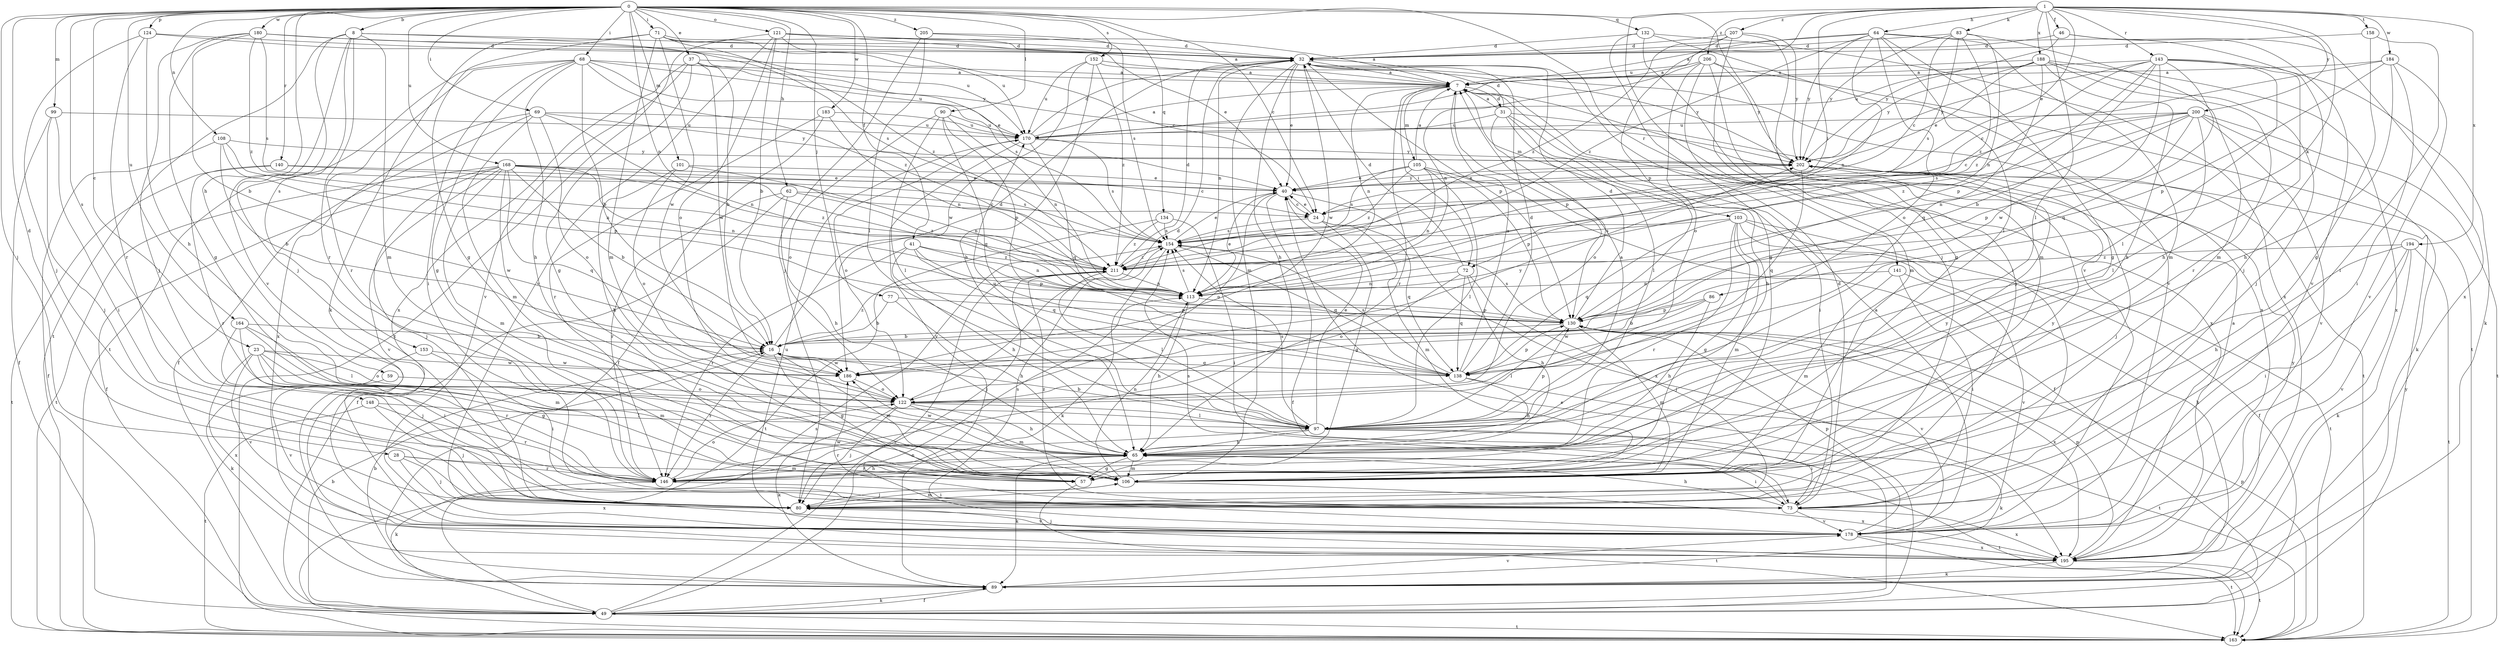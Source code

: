 strict digraph  {
0;
1;
7;
8;
16;
23;
24;
28;
31;
32;
37;
40;
41;
46;
49;
57;
59;
62;
64;
65;
68;
69;
71;
72;
73;
77;
80;
83;
86;
89;
90;
97;
99;
101;
103;
105;
106;
108;
113;
121;
122;
124;
130;
132;
134;
138;
140;
141;
143;
146;
148;
152;
153;
154;
158;
163;
164;
168;
170;
178;
180;
183;
184;
186;
188;
194;
195;
200;
202;
205;
206;
207;
211;
0 -> 8  [label=b];
0 -> 23  [label=c];
0 -> 24  [label=c];
0 -> 28  [label=d];
0 -> 37  [label=e];
0 -> 41  [label=f];
0 -> 59  [label=h];
0 -> 62  [label=h];
0 -> 68  [label=i];
0 -> 69  [label=i];
0 -> 71  [label=i];
0 -> 77  [label=j];
0 -> 80  [label=j];
0 -> 90  [label=l];
0 -> 99  [label=m];
0 -> 101  [label=m];
0 -> 108  [label=n];
0 -> 113  [label=n];
0 -> 121  [label=o];
0 -> 124  [label=p];
0 -> 132  [label=q];
0 -> 134  [label=q];
0 -> 140  [label=r];
0 -> 141  [label=r];
0 -> 148  [label=s];
0 -> 152  [label=s];
0 -> 164  [label=u];
0 -> 168  [label=u];
0 -> 178  [label=v];
0 -> 180  [label=w];
0 -> 183  [label=w];
0 -> 205  [label=z];
1 -> 40  [label=e];
1 -> 46  [label=f];
1 -> 64  [label=h];
1 -> 72  [label=i];
1 -> 80  [label=j];
1 -> 83  [label=k];
1 -> 86  [label=k];
1 -> 97  [label=l];
1 -> 143  [label=r];
1 -> 158  [label=t];
1 -> 170  [label=u];
1 -> 184  [label=w];
1 -> 188  [label=x];
1 -> 194  [label=x];
1 -> 200  [label=y];
1 -> 206  [label=z];
1 -> 207  [label=z];
7 -> 31  [label=d];
7 -> 72  [label=i];
7 -> 103  [label=m];
7 -> 105  [label=m];
7 -> 113  [label=n];
7 -> 130  [label=p];
7 -> 146  [label=r];
7 -> 195  [label=x];
8 -> 32  [label=d];
8 -> 80  [label=j];
8 -> 106  [label=m];
8 -> 146  [label=r];
8 -> 153  [label=s];
8 -> 154  [label=s];
8 -> 163  [label=t];
8 -> 178  [label=v];
16 -> 32  [label=d];
16 -> 57  [label=g];
16 -> 106  [label=m];
16 -> 138  [label=q];
16 -> 146  [label=r];
16 -> 186  [label=w];
16 -> 211  [label=z];
23 -> 57  [label=g];
23 -> 106  [label=m];
23 -> 122  [label=o];
23 -> 146  [label=r];
23 -> 178  [label=v];
23 -> 186  [label=w];
23 -> 195  [label=x];
24 -> 40  [label=e];
24 -> 57  [label=g];
24 -> 106  [label=m];
24 -> 138  [label=q];
24 -> 154  [label=s];
28 -> 80  [label=j];
28 -> 106  [label=m];
28 -> 146  [label=r];
28 -> 195  [label=x];
31 -> 7  [label=a];
31 -> 32  [label=d];
31 -> 65  [label=h];
31 -> 73  [label=i];
31 -> 97  [label=l];
31 -> 122  [label=o];
31 -> 163  [label=t];
31 -> 170  [label=u];
32 -> 7  [label=a];
32 -> 40  [label=e];
32 -> 65  [label=h];
32 -> 106  [label=m];
32 -> 113  [label=n];
32 -> 130  [label=p];
32 -> 186  [label=w];
32 -> 195  [label=x];
37 -> 7  [label=a];
37 -> 16  [label=b];
37 -> 40  [label=e];
37 -> 57  [label=g];
37 -> 178  [label=v];
37 -> 186  [label=w];
37 -> 195  [label=x];
40 -> 24  [label=c];
40 -> 49  [label=f];
40 -> 122  [label=o];
40 -> 195  [label=x];
40 -> 202  [label=y];
41 -> 65  [label=h];
41 -> 113  [label=n];
41 -> 130  [label=p];
41 -> 138  [label=q];
41 -> 146  [label=r];
41 -> 211  [label=z];
46 -> 32  [label=d];
46 -> 178  [label=v];
46 -> 195  [label=x];
46 -> 202  [label=y];
49 -> 16  [label=b];
49 -> 40  [label=e];
49 -> 89  [label=k];
49 -> 113  [label=n];
49 -> 154  [label=s];
49 -> 163  [label=t];
49 -> 202  [label=y];
49 -> 211  [label=z];
57 -> 163  [label=t];
59 -> 122  [label=o];
59 -> 178  [label=v];
62 -> 24  [label=c];
62 -> 49  [label=f];
62 -> 65  [label=h];
62 -> 146  [label=r];
62 -> 211  [label=z];
64 -> 7  [label=a];
64 -> 32  [label=d];
64 -> 57  [label=g];
64 -> 80  [label=j];
64 -> 97  [label=l];
64 -> 106  [label=m];
64 -> 113  [label=n];
64 -> 122  [label=o];
64 -> 202  [label=y];
64 -> 211  [label=z];
65 -> 57  [label=g];
65 -> 73  [label=i];
65 -> 89  [label=k];
65 -> 106  [label=m];
65 -> 146  [label=r];
65 -> 163  [label=t];
65 -> 186  [label=w];
68 -> 7  [label=a];
68 -> 16  [label=b];
68 -> 57  [label=g];
68 -> 65  [label=h];
68 -> 73  [label=i];
68 -> 146  [label=r];
68 -> 154  [label=s];
68 -> 163  [label=t];
68 -> 170  [label=u];
68 -> 211  [label=z];
69 -> 49  [label=f];
69 -> 106  [label=m];
69 -> 113  [label=n];
69 -> 122  [label=o];
69 -> 170  [label=u];
69 -> 195  [label=x];
69 -> 202  [label=y];
71 -> 7  [label=a];
71 -> 32  [label=d];
71 -> 57  [label=g];
71 -> 89  [label=k];
71 -> 106  [label=m];
71 -> 170  [label=u];
71 -> 186  [label=w];
71 -> 211  [label=z];
72 -> 32  [label=d];
72 -> 65  [label=h];
72 -> 80  [label=j];
72 -> 113  [label=n];
72 -> 122  [label=o];
72 -> 138  [label=q];
73 -> 32  [label=d];
73 -> 65  [label=h];
73 -> 154  [label=s];
73 -> 178  [label=v];
73 -> 186  [label=w];
73 -> 195  [label=x];
73 -> 211  [label=z];
77 -> 16  [label=b];
77 -> 65  [label=h];
77 -> 130  [label=p];
80 -> 106  [label=m];
80 -> 178  [label=v];
83 -> 24  [label=c];
83 -> 32  [label=d];
83 -> 106  [label=m];
83 -> 113  [label=n];
83 -> 154  [label=s];
83 -> 202  [label=y];
83 -> 211  [label=z];
86 -> 16  [label=b];
86 -> 65  [label=h];
86 -> 130  [label=p];
86 -> 186  [label=w];
89 -> 16  [label=b];
89 -> 49  [label=f];
89 -> 178  [label=v];
90 -> 97  [label=l];
90 -> 113  [label=n];
90 -> 122  [label=o];
90 -> 130  [label=p];
90 -> 138  [label=q];
90 -> 170  [label=u];
97 -> 7  [label=a];
97 -> 16  [label=b];
97 -> 40  [label=e];
97 -> 65  [label=h];
97 -> 73  [label=i];
97 -> 89  [label=k];
97 -> 130  [label=p];
97 -> 146  [label=r];
97 -> 154  [label=s];
97 -> 170  [label=u];
99 -> 49  [label=f];
99 -> 73  [label=i];
99 -> 80  [label=j];
99 -> 170  [label=u];
101 -> 40  [label=e];
101 -> 65  [label=h];
101 -> 113  [label=n];
101 -> 122  [label=o];
103 -> 49  [label=f];
103 -> 57  [label=g];
103 -> 89  [label=k];
103 -> 106  [label=m];
103 -> 138  [label=q];
103 -> 146  [label=r];
103 -> 154  [label=s];
103 -> 163  [label=t];
105 -> 7  [label=a];
105 -> 40  [label=e];
105 -> 49  [label=f];
105 -> 97  [label=l];
105 -> 113  [label=n];
105 -> 130  [label=p];
105 -> 154  [label=s];
105 -> 211  [label=z];
106 -> 80  [label=j];
106 -> 113  [label=n];
106 -> 195  [label=x];
106 -> 202  [label=y];
108 -> 16  [label=b];
108 -> 49  [label=f];
108 -> 113  [label=n];
108 -> 130  [label=p];
108 -> 202  [label=y];
113 -> 40  [label=e];
113 -> 65  [label=h];
113 -> 130  [label=p];
113 -> 154  [label=s];
121 -> 7  [label=a];
121 -> 16  [label=b];
121 -> 24  [label=c];
121 -> 32  [label=d];
121 -> 40  [label=e];
121 -> 122  [label=o];
121 -> 163  [label=t];
121 -> 178  [label=v];
122 -> 32  [label=d];
122 -> 65  [label=h];
122 -> 80  [label=j];
122 -> 89  [label=k];
122 -> 97  [label=l];
122 -> 106  [label=m];
124 -> 32  [label=d];
124 -> 65  [label=h];
124 -> 80  [label=j];
124 -> 146  [label=r];
124 -> 202  [label=y];
130 -> 16  [label=b];
130 -> 32  [label=d];
130 -> 97  [label=l];
130 -> 106  [label=m];
130 -> 154  [label=s];
130 -> 178  [label=v];
130 -> 195  [label=x];
132 -> 32  [label=d];
132 -> 57  [label=g];
132 -> 73  [label=i];
132 -> 178  [label=v];
132 -> 195  [label=x];
134 -> 73  [label=i];
134 -> 154  [label=s];
134 -> 163  [label=t];
134 -> 211  [label=z];
138 -> 7  [label=a];
138 -> 32  [label=d];
138 -> 65  [label=h];
138 -> 130  [label=p];
138 -> 154  [label=s];
138 -> 163  [label=t];
140 -> 40  [label=e];
140 -> 146  [label=r];
140 -> 154  [label=s];
140 -> 163  [label=t];
141 -> 73  [label=i];
141 -> 106  [label=m];
141 -> 113  [label=n];
141 -> 178  [label=v];
143 -> 7  [label=a];
143 -> 16  [label=b];
143 -> 65  [label=h];
143 -> 89  [label=k];
143 -> 97  [label=l];
143 -> 130  [label=p];
143 -> 138  [label=q];
143 -> 186  [label=w];
143 -> 202  [label=y];
143 -> 211  [label=z];
146 -> 65  [label=h];
146 -> 73  [label=i];
146 -> 89  [label=k];
146 -> 122  [label=o];
146 -> 202  [label=y];
148 -> 80  [label=j];
148 -> 97  [label=l];
148 -> 146  [label=r];
148 -> 163  [label=t];
152 -> 7  [label=a];
152 -> 65  [label=h];
152 -> 170  [label=u];
152 -> 186  [label=w];
152 -> 202  [label=y];
152 -> 211  [label=z];
153 -> 73  [label=i];
153 -> 89  [label=k];
153 -> 186  [label=w];
154 -> 40  [label=e];
154 -> 89  [label=k];
154 -> 138  [label=q];
154 -> 211  [label=z];
158 -> 32  [label=d];
158 -> 57  [label=g];
158 -> 73  [label=i];
163 -> 130  [label=p];
164 -> 16  [label=b];
164 -> 73  [label=i];
164 -> 80  [label=j];
164 -> 97  [label=l];
164 -> 106  [label=m];
168 -> 16  [label=b];
168 -> 24  [label=c];
168 -> 40  [label=e];
168 -> 49  [label=f];
168 -> 80  [label=j];
168 -> 106  [label=m];
168 -> 113  [label=n];
168 -> 138  [label=q];
168 -> 163  [label=t];
168 -> 178  [label=v];
168 -> 186  [label=w];
168 -> 211  [label=z];
170 -> 7  [label=a];
170 -> 32  [label=d];
170 -> 122  [label=o];
170 -> 138  [label=q];
170 -> 154  [label=s];
170 -> 178  [label=v];
170 -> 202  [label=y];
178 -> 7  [label=a];
178 -> 80  [label=j];
178 -> 130  [label=p];
178 -> 154  [label=s];
178 -> 163  [label=t];
178 -> 195  [label=x];
180 -> 16  [label=b];
180 -> 32  [label=d];
180 -> 57  [label=g];
180 -> 80  [label=j];
180 -> 154  [label=s];
180 -> 170  [label=u];
180 -> 211  [label=z];
183 -> 49  [label=f];
183 -> 113  [label=n];
183 -> 146  [label=r];
183 -> 170  [label=u];
184 -> 7  [label=a];
184 -> 24  [label=c];
184 -> 65  [label=h];
184 -> 73  [label=i];
184 -> 130  [label=p];
184 -> 178  [label=v];
186 -> 122  [label=o];
186 -> 202  [label=y];
188 -> 7  [label=a];
188 -> 40  [label=e];
188 -> 65  [label=h];
188 -> 80  [label=j];
188 -> 138  [label=q];
188 -> 146  [label=r];
188 -> 170  [label=u];
188 -> 195  [label=x];
188 -> 202  [label=y];
194 -> 65  [label=h];
194 -> 73  [label=i];
194 -> 89  [label=k];
194 -> 163  [label=t];
194 -> 178  [label=v];
194 -> 211  [label=z];
195 -> 7  [label=a];
195 -> 89  [label=k];
195 -> 130  [label=p];
195 -> 163  [label=t];
195 -> 170  [label=u];
195 -> 202  [label=y];
200 -> 24  [label=c];
200 -> 89  [label=k];
200 -> 97  [label=l];
200 -> 113  [label=n];
200 -> 130  [label=p];
200 -> 154  [label=s];
200 -> 163  [label=t];
200 -> 170  [label=u];
200 -> 178  [label=v];
200 -> 211  [label=z];
202 -> 40  [label=e];
202 -> 80  [label=j];
202 -> 138  [label=q];
205 -> 32  [label=d];
205 -> 80  [label=j];
205 -> 97  [label=l];
205 -> 154  [label=s];
206 -> 7  [label=a];
206 -> 80  [label=j];
206 -> 106  [label=m];
206 -> 113  [label=n];
206 -> 122  [label=o];
206 -> 163  [label=t];
206 -> 202  [label=y];
207 -> 32  [label=d];
207 -> 57  [label=g];
207 -> 106  [label=m];
207 -> 130  [label=p];
207 -> 202  [label=y];
207 -> 211  [label=z];
211 -> 32  [label=d];
211 -> 80  [label=j];
211 -> 97  [label=l];
211 -> 113  [label=n];
}
